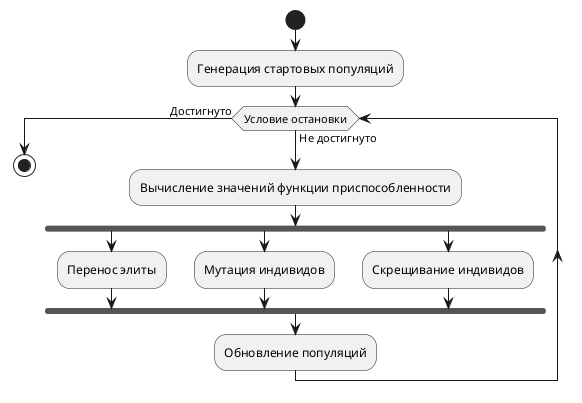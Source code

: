 @startuml
start

:Генерация стартовых популяций;

while (Условие остановки) is (Не достигнуто)
  :Вычисление значений функции приспособленности;

  fork 
  :Перенос элиты;
  fork again
  :Мутация индивидов;
  fork again
  :Скрещивание индивидов;
  end fork

  :Обновление популяций;
end while (Достигнуто)
stop

@enduml
